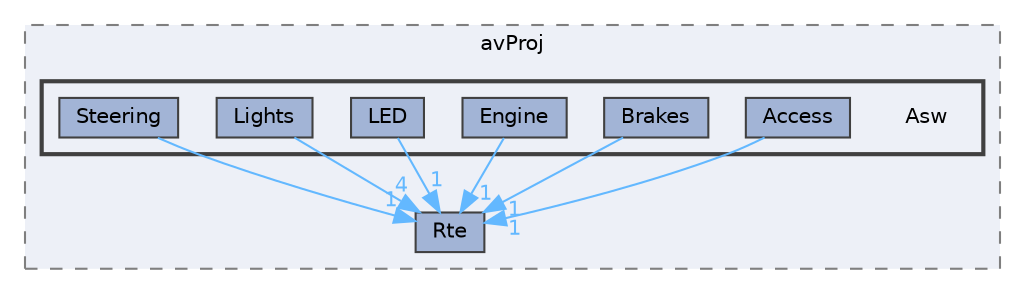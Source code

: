 digraph "Project/avProj/Asw"
{
 // LATEX_PDF_SIZE
  bgcolor="transparent";
  edge [fontname=Helvetica,fontsize=10,labelfontname=Helvetica,labelfontsize=10];
  node [fontname=Helvetica,fontsize=10,shape=box,height=0.2,width=0.4];
  compound=true
  subgraph clusterdir_922ec3a93220362acb6c052eeec50f2b {
    graph [ bgcolor="#edf0f7", pencolor="grey50", label="avProj", fontname=Helvetica,fontsize=10 style="filled,dashed", URL="dir_922ec3a93220362acb6c052eeec50f2b.html",tooltip=""]
  dir_44ac158177b38012ded29e0bce1ce711 [label="Rte", fillcolor="#a2b4d6", color="grey25", style="filled", URL="dir_44ac158177b38012ded29e0bce1ce711.html",tooltip=""];
  subgraph clusterdir_451e5911a910c1fe6d341594f6c5cc91 {
    graph [ bgcolor="#edf0f7", pencolor="grey25", label="", fontname=Helvetica,fontsize=10 style="filled,bold", URL="dir_451e5911a910c1fe6d341594f6c5cc91.html",tooltip=""]
    dir_451e5911a910c1fe6d341594f6c5cc91 [shape=plaintext, label="Asw"];
  dir_195202e696e3b905ef846cb935bea7d2 [label="Access", fillcolor="#a2b4d6", color="grey25", style="filled", URL="dir_195202e696e3b905ef846cb935bea7d2.html",tooltip=""];
  dir_cf5625b4101c0a7e3dd5c4e0bb4c7a9d [label="Brakes", fillcolor="#a2b4d6", color="grey25", style="filled", URL="dir_cf5625b4101c0a7e3dd5c4e0bb4c7a9d.html",tooltip=""];
  dir_e6611a41304e7514f6add27290c9c668 [label="Engine", fillcolor="#a2b4d6", color="grey25", style="filled", URL="dir_e6611a41304e7514f6add27290c9c668.html",tooltip=""];
  dir_ba781043b8107db17df25ebdbbe58ac4 [label="LED", fillcolor="#a2b4d6", color="grey25", style="filled", URL="dir_ba781043b8107db17df25ebdbbe58ac4.html",tooltip=""];
  dir_006ef49f93da9adadf7fb9d7b3f7ba90 [label="Lights", fillcolor="#a2b4d6", color="grey25", style="filled", URL="dir_006ef49f93da9adadf7fb9d7b3f7ba90.html",tooltip=""];
  dir_c9ea75faa8bd88ca46287b6709771989 [label="Steering", fillcolor="#a2b4d6", color="grey25", style="filled", URL="dir_c9ea75faa8bd88ca46287b6709771989.html",tooltip=""];
  }
  }
  dir_195202e696e3b905ef846cb935bea7d2->dir_44ac158177b38012ded29e0bce1ce711 [headlabel="1", labeldistance=1.5 headhref="dir_000000_000082.html" color="steelblue1" fontcolor="steelblue1"];
  dir_cf5625b4101c0a7e3dd5c4e0bb4c7a9d->dir_44ac158177b38012ded29e0bce1ce711 [headlabel="1", labeldistance=1.5 headhref="dir_000009_000082.html" color="steelblue1" fontcolor="steelblue1"];
  dir_e6611a41304e7514f6add27290c9c668->dir_44ac158177b38012ded29e0bce1ce711 [headlabel="1", labeldistance=1.5 headhref="dir_000043_000082.html" color="steelblue1" fontcolor="steelblue1"];
  dir_ba781043b8107db17df25ebdbbe58ac4->dir_44ac158177b38012ded29e0bce1ce711 [headlabel="1", labeldistance=1.5 headhref="dir_000061_000082.html" color="steelblue1" fontcolor="steelblue1"];
  dir_006ef49f93da9adadf7fb9d7b3f7ba90->dir_44ac158177b38012ded29e0bce1ce711 [headlabel="4", labeldistance=1.5 headhref="dir_000064_000082.html" color="steelblue1" fontcolor="steelblue1"];
  dir_c9ea75faa8bd88ca46287b6709771989->dir_44ac158177b38012ded29e0bce1ce711 [headlabel="1", labeldistance=1.5 headhref="dir_000092_000082.html" color="steelblue1" fontcolor="steelblue1"];
}
